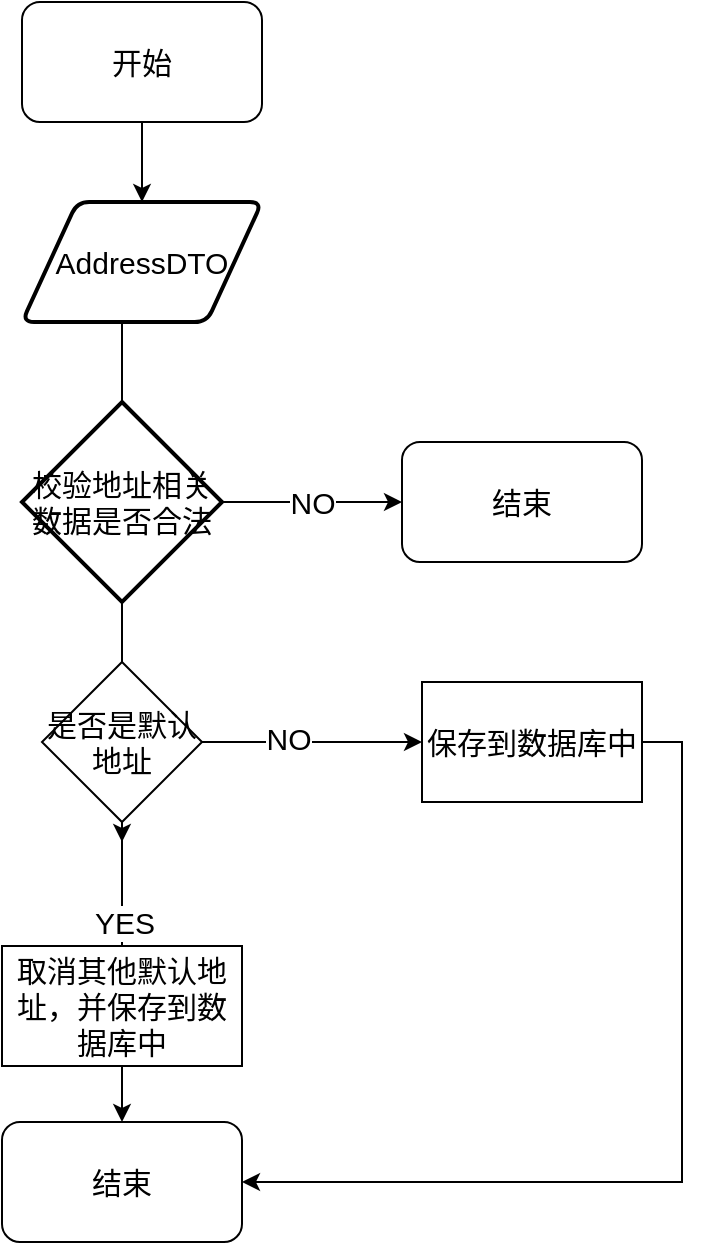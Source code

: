 <mxfile version="10.6.9" type="github"><diagram id="gkUaQnWMwYLOba_Qaf6D" name="Ã§Â¬Â¬ 1 Ã©Â¡Âµ"><mxGraphModel dx="1010" dy="1670" grid="1" gridSize="10" guides="1" tooltips="1" connect="1" arrows="1" fold="1" page="1" pageScale="1" pageWidth="827" pageHeight="1169" math="0" shadow="0"><root><mxCell id="0"/><mxCell id="1" parent="0"/><mxCell id="LdUix-uyqEdUe7wwsLQC-2" style="edgeStyle=orthogonalEdgeStyle;rounded=0;orthogonalLoop=1;jettySize=auto;html=1;exitX=0.5;exitY=1;exitDx=0;exitDy=0;fontSize=15;" parent="1" edge="1"><mxGeometry relative="1" as="geometry"><mxPoint x="320" y="200" as="targetPoint"/><mxPoint x="320" y="120" as="sourcePoint"/></mxGeometry></mxCell><mxCell id="LdUix-uyqEdUe7wwsLQC-3" value="" style="verticalLabelPosition=bottom;verticalAlign=top;html=1;strokeWidth=2;shape=parallelogram;perimeter=parallelogramPerimeter;whiteSpace=wrap;rounded=1;arcSize=12;size=0.23;fontSize=15;" parent="1" vertex="1"><mxGeometry x="270" y="60" width="120" height="60" as="geometry"/></mxCell><mxCell id="LdUix-uyqEdUe7wwsLQC-7" value="NO" style="edgeStyle=orthogonalEdgeStyle;rounded=0;orthogonalLoop=1;jettySize=auto;html=1;exitX=1;exitY=0.5;exitDx=0;exitDy=0;exitPerimeter=0;entryX=0;entryY=0.5;entryDx=0;entryDy=0;fontSize=15;" parent="1" source="LdUix-uyqEdUe7wwsLQC-4" target="LdUix-uyqEdUe7wwsLQC-11" edge="1"><mxGeometry relative="1" as="geometry"><mxPoint x="460" y="250" as="targetPoint"/></mxGeometry></mxCell><mxCell id="LdUix-uyqEdUe7wwsLQC-12" style="edgeStyle=orthogonalEdgeStyle;rounded=0;orthogonalLoop=1;jettySize=auto;html=1;exitX=0.5;exitY=1;exitDx=0;exitDy=0;exitPerimeter=0;fontSize=15;" parent="1" source="LdUix-uyqEdUe7wwsLQC-4" edge="1"><mxGeometry relative="1" as="geometry"><mxPoint x="320" y="380" as="targetPoint"/></mxGeometry></mxCell><mxCell id="LdUix-uyqEdUe7wwsLQC-4" value="&lt;font style=&quot;font-size: 15px;&quot;&gt;校验地址相关数据是否合法&lt;/font&gt;" style="strokeWidth=2;html=1;shape=mxgraph.flowchart.decision;whiteSpace=wrap;fontSize=15;" parent="1" vertex="1"><mxGeometry x="270" y="160" width="100" height="100" as="geometry"/></mxCell><mxCell id="LdUix-uyqEdUe7wwsLQC-5" value="AddressDTO" style="text;html=1;strokeColor=none;fillColor=none;align=center;verticalAlign=middle;whiteSpace=wrap;rounded=0;fontSize=15;" parent="1" vertex="1"><mxGeometry x="310" y="80" width="40" height="20" as="geometry"/></mxCell><mxCell id="LdUix-uyqEdUe7wwsLQC-10" style="edgeStyle=orthogonalEdgeStyle;rounded=0;orthogonalLoop=1;jettySize=auto;html=1;exitX=0.5;exitY=1;exitDx=0;exitDy=0;entryX=0.5;entryY=0;entryDx=0;entryDy=0;fontSize=15;" parent="1" source="LdUix-uyqEdUe7wwsLQC-9" target="LdUix-uyqEdUe7wwsLQC-3" edge="1"><mxGeometry relative="1" as="geometry"/></mxCell><mxCell id="LdUix-uyqEdUe7wwsLQC-9" value="开始" style="rounded=1;whiteSpace=wrap;html=1;fontSize=15;" parent="1" vertex="1"><mxGeometry x="270" y="-40" width="120" height="60" as="geometry"/></mxCell><mxCell id="LdUix-uyqEdUe7wwsLQC-11" value="结束" style="rounded=1;whiteSpace=wrap;html=1;fontSize=15;" parent="1" vertex="1"><mxGeometry x="460" y="180" width="120" height="60" as="geometry"/></mxCell><mxCell id="LdUix-uyqEdUe7wwsLQC-14" value="YES" style="edgeStyle=orthogonalEdgeStyle;rounded=0;orthogonalLoop=1;jettySize=auto;html=1;exitX=0.5;exitY=1;exitDx=0;exitDy=0;fontSize=15;" parent="1" source="LdUix-uyqEdUe7wwsLQC-13" edge="1"><mxGeometry relative="1" as="geometry"><mxPoint x="320" y="470" as="targetPoint"/></mxGeometry></mxCell><mxCell id="LdUix-uyqEdUe7wwsLQC-17" style="edgeStyle=orthogonalEdgeStyle;rounded=0;orthogonalLoop=1;jettySize=auto;html=1;exitX=1;exitY=0.5;exitDx=0;exitDy=0;entryX=0;entryY=0.5;entryDx=0;entryDy=0;fontSize=15;" parent="1" source="LdUix-uyqEdUe7wwsLQC-13" target="LdUix-uyqEdUe7wwsLQC-16" edge="1"><mxGeometry relative="1" as="geometry"/></mxCell><mxCell id="LdUix-uyqEdUe7wwsLQC-18" value="NO" style="text;html=1;resizable=0;points=[];align=center;verticalAlign=middle;labelBackgroundColor=#ffffff;fontSize=15;" parent="LdUix-uyqEdUe7wwsLQC-17" vertex="1" connectable="0"><mxGeometry x="-0.218" y="2" relative="1" as="geometry"><mxPoint as="offset"/></mxGeometry></mxCell><mxCell id="LdUix-uyqEdUe7wwsLQC-13" value="是否是默认地址" style="rhombus;whiteSpace=wrap;html=1;fontSize=15;" parent="1" vertex="1"><mxGeometry x="280" y="290" width="80" height="80" as="geometry"/></mxCell><mxCell id="LdUix-uyqEdUe7wwsLQC-20" style="edgeStyle=orthogonalEdgeStyle;rounded=0;orthogonalLoop=1;jettySize=auto;html=1;exitX=0.5;exitY=1;exitDx=0;exitDy=0;entryX=0.5;entryY=0;entryDx=0;entryDy=0;fontSize=15;" parent="1" source="LdUix-uyqEdUe7wwsLQC-15" target="LdUix-uyqEdUe7wwsLQC-19" edge="1"><mxGeometry relative="1" as="geometry"/></mxCell><mxCell id="LdUix-uyqEdUe7wwsLQC-15" value="取消其他默认地址，并保存到数据库中" style="rounded=0;whiteSpace=wrap;html=1;fontSize=15;" parent="1" vertex="1"><mxGeometry x="260" y="432" width="120" height="60" as="geometry"/></mxCell><mxCell id="LdUix-uyqEdUe7wwsLQC-21" style="edgeStyle=orthogonalEdgeStyle;rounded=0;orthogonalLoop=1;jettySize=auto;html=1;exitX=1;exitY=0.5;exitDx=0;exitDy=0;entryX=1;entryY=0.5;entryDx=0;entryDy=0;fontSize=15;" parent="1" source="LdUix-uyqEdUe7wwsLQC-16" target="LdUix-uyqEdUe7wwsLQC-19" edge="1"><mxGeometry relative="1" as="geometry"/></mxCell><mxCell id="LdUix-uyqEdUe7wwsLQC-16" value="保存到数据库中" style="rounded=0;whiteSpace=wrap;html=1;fontSize=15;" parent="1" vertex="1"><mxGeometry x="470" y="300" width="110" height="60" as="geometry"/></mxCell><mxCell id="LdUix-uyqEdUe7wwsLQC-19" value="结束" style="rounded=1;whiteSpace=wrap;html=1;fontSize=15;" parent="1" vertex="1"><mxGeometry x="260" y="520" width="120" height="60" as="geometry"/></mxCell></root></mxGraphModel></diagram><diagram id="-pW7bE5cVq1QRmpsakox" name="ç¬¬ 2 é¡µ"><mxGraphModel dx="1010" dy="501" grid="1" gridSize="10" guides="1" tooltips="1" connect="1" arrows="1" fold="1" page="1" pageScale="1" pageWidth="827" pageHeight="1169" math="0" shadow="0"><root><mxCell id="R0sRE--AdRdI6zVZm6If-0"/><mxCell id="R0sRE--AdRdI6zVZm6If-1" parent="R0sRE--AdRdI6zVZm6If-0"/><mxCell id="R0sRE--AdRdI6zVZm6If-9" style="edgeStyle=orthogonalEdgeStyle;rounded=0;orthogonalLoop=1;jettySize=auto;html=1;exitX=0.5;exitY=1;exitDx=0;exitDy=0;fontSize=16;" parent="R0sRE--AdRdI6zVZm6If-1" source="R0sRE--AdRdI6zVZm6If-2" target="R0sRE--AdRdI6zVZm6If-5" edge="1"><mxGeometry relative="1" as="geometry"/></mxCell><mxCell id="R0sRE--AdRdI6zVZm6If-2" value="开始" style="rounded=1;whiteSpace=wrap;html=1;fontSize=16;" parent="R0sRE--AdRdI6zVZm6If-1" vertex="1"><mxGeometry x="260" y="30" width="120" height="60" as="geometry"/></mxCell><mxCell id="R0sRE--AdRdI6zVZm6If-10" style="edgeStyle=orthogonalEdgeStyle;rounded=0;orthogonalLoop=1;jettySize=auto;html=1;exitX=0.5;exitY=1;exitDx=0;exitDy=0;entryX=0.5;entryY=0;entryDx=0;entryDy=0;fontSize=16;" parent="R0sRE--AdRdI6zVZm6If-1" source="R0sRE--AdRdI6zVZm6If-5" target="R0sRE--AdRdI6zVZm6If-6" edge="1"><mxGeometry relative="1" as="geometry"/></mxCell><mxCell id="R0sRE--AdRdI6zVZm6If-5" value="AppUserDTO" style="shape=parallelogram;perimeter=parallelogramPerimeter;whiteSpace=wrap;html=1;fontSize=16;" parent="R0sRE--AdRdI6zVZm6If-1" vertex="1"><mxGeometry x="260" y="120" width="120" height="60" as="geometry"/></mxCell><mxCell id="R0sRE--AdRdI6zVZm6If-11" style="edgeStyle=orthogonalEdgeStyle;rounded=0;orthogonalLoop=1;jettySize=auto;html=1;exitX=1;exitY=0.5;exitDx=0;exitDy=0;entryX=0;entryY=0.5;entryDx=0;entryDy=0;fontSize=16;" parent="R0sRE--AdRdI6zVZm6If-1" source="R0sRE--AdRdI6zVZm6If-6" target="R0sRE--AdRdI6zVZm6If-8" edge="1"><mxGeometry relative="1" as="geometry"/></mxCell><mxCell id="R0sRE--AdRdI6zVZm6If-12" style="edgeStyle=orthogonalEdgeStyle;rounded=0;orthogonalLoop=1;jettySize=auto;html=1;exitX=0.5;exitY=1;exitDx=0;exitDy=0;entryX=0.5;entryY=0;entryDx=0;entryDy=0;fontSize=16;" parent="R0sRE--AdRdI6zVZm6If-1" source="R0sRE--AdRdI6zVZm6If-6" edge="1"><mxGeometry relative="1" as="geometry"><mxPoint x="320" y="330" as="targetPoint"/></mxGeometry></mxCell><mxCell id="R0sRE--AdRdI6zVZm6If-6" value="参数校验" style="rhombus;whiteSpace=wrap;html=1;fontSize=16;" parent="R0sRE--AdRdI6zVZm6If-1" vertex="1"><mxGeometry x="280" y="210" width="80" height="80" as="geometry"/></mxCell><mxCell id="R0sRE--AdRdI6zVZm6If-8" value="结束" style="rounded=1;whiteSpace=wrap;html=1;fontSize=16;" parent="R0sRE--AdRdI6zVZm6If-1" vertex="1"><mxGeometry x="440" y="220" width="120" height="60" as="geometry"/></mxCell><mxCell id="R0sRE--AdRdI6zVZm6If-13" value="访问微信获取OpenID" style="rounded=0;whiteSpace=wrap;html=1;fontSize=16;" parent="R0sRE--AdRdI6zVZm6If-1" vertex="1"><mxGeometry x="260" y="330" width="120" height="60" as="geometry"/></mxCell><mxCell id="R0sRE--AdRdI6zVZm6If-18" style="edgeStyle=orthogonalEdgeStyle;rounded=0;orthogonalLoop=1;jettySize=auto;html=1;exitX=0.5;exitY=1;exitDx=0;exitDy=0;fontSize=16;" parent="R0sRE--AdRdI6zVZm6If-1" source="R0sRE--AdRdI6zVZm6If-13" target="R0sRE--AdRdI6zVZm6If-17" edge="1"><mxGeometry relative="1" as="geometry"><mxPoint x="320" y="480" as="sourcePoint"/></mxGeometry></mxCell><mxCell id="R0sRE--AdRdI6zVZm6If-21" value="YES&lt;br style=&quot;font-size: 16px;&quot;&gt;" style="edgeStyle=orthogonalEdgeStyle;rounded=0;orthogonalLoop=1;jettySize=auto;html=1;exitX=0.5;exitY=1;exitDx=0;exitDy=0;fontSize=16;" parent="R0sRE--AdRdI6zVZm6If-1" source="R0sRE--AdRdI6zVZm6If-17" target="R0sRE--AdRdI6zVZm6If-20" edge="1"><mxGeometry relative="1" as="geometry"/></mxCell><mxCell id="R0sRE--AdRdI6zVZm6If-23" value="NO" style="edgeStyle=orthogonalEdgeStyle;rounded=0;orthogonalLoop=1;jettySize=auto;html=1;exitX=1;exitY=0.5;exitDx=0;exitDy=0;entryX=0;entryY=0.5;entryDx=0;entryDy=0;fontSize=16;" parent="R0sRE--AdRdI6zVZm6If-1" source="R0sRE--AdRdI6zVZm6If-17" target="R0sRE--AdRdI6zVZm6If-19" edge="1"><mxGeometry relative="1" as="geometry"/></mxCell><mxCell id="R0sRE--AdRdI6zVZm6If-17" value="&lt;span style=&quot;font-size: 16px;&quot;&gt;根据OpenID查询数据库是否存在该用户&lt;/span&gt;" style="rhombus;whiteSpace=wrap;html=1;fontSize=16;" parent="R0sRE--AdRdI6zVZm6If-1" vertex="1"><mxGeometry x="235" y="440" width="170" height="70" as="geometry"/></mxCell><mxCell id="R0sRE--AdRdI6zVZm6If-25" style="edgeStyle=orthogonalEdgeStyle;rounded=0;orthogonalLoop=1;jettySize=auto;html=1;exitX=1;exitY=0.5;exitDx=0;exitDy=0;entryX=1;entryY=0.5;entryDx=0;entryDy=0;fontSize=16;" parent="R0sRE--AdRdI6zVZm6If-1" source="R0sRE--AdRdI6zVZm6If-19" target="R0sRE--AdRdI6zVZm6If-22" edge="1"><mxGeometry relative="1" as="geometry"/></mxCell><mxCell id="R0sRE--AdRdI6zVZm6If-19" value="将用户保存到数据库中" style="rounded=0;whiteSpace=wrap;html=1;fontSize=16;" parent="R0sRE--AdRdI6zVZm6If-1" vertex="1"><mxGeometry x="460" y="445" width="120" height="60" as="geometry"/></mxCell><mxCell id="R0sRE--AdRdI6zVZm6If-24" style="edgeStyle=orthogonalEdgeStyle;rounded=0;orthogonalLoop=1;jettySize=auto;html=1;exitX=0.5;exitY=1;exitDx=0;exitDy=0;entryX=0.5;entryY=0;entryDx=0;entryDy=0;fontSize=16;" parent="R0sRE--AdRdI6zVZm6If-1" source="R0sRE--AdRdI6zVZm6If-20" target="R0sRE--AdRdI6zVZm6If-22" edge="1"><mxGeometry relative="1" as="geometry"/></mxCell><mxCell id="R0sRE--AdRdI6zVZm6If-20" value="直接返回该用户信息" style="rounded=0;whiteSpace=wrap;html=1;fontSize=16;" parent="R0sRE--AdRdI6zVZm6If-1" vertex="1"><mxGeometry x="260" y="550" width="120" height="60" as="geometry"/></mxCell><mxCell id="R0sRE--AdRdI6zVZm6If-22" value="结束" style="rounded=1;whiteSpace=wrap;html=1;fontSize=16;" parent="R0sRE--AdRdI6zVZm6If-1" vertex="1"><mxGeometry x="260" y="650" width="120" height="60" as="geometry"/></mxCell></root></mxGraphModel></diagram><diagram id="B1YUDGkSIAcRqUu9yQeI" name="ç¬¬ 3 é¡µ"><mxGraphModel dx="1010" dy="501" grid="1" gridSize="10" guides="1" tooltips="1" connect="1" arrows="1" fold="1" page="1" pageScale="1" pageWidth="827" pageHeight="1169" math="0" shadow="0"><root><mxCell id="iAoLEnbX3gq9tyucTBw_-0"/><mxCell id="iAoLEnbX3gq9tyucTBw_-1" parent="iAoLEnbX3gq9tyucTBw_-0"/><mxCell id="iAoLEnbX3gq9tyucTBw_-2" style="edgeStyle=orthogonalEdgeStyle;rounded=0;orthogonalLoop=1;jettySize=auto;html=1;exitX=0.5;exitY=1;exitDx=0;exitDy=0;fontSize=16;" parent="iAoLEnbX3gq9tyucTBw_-1" source="iAoLEnbX3gq9tyucTBw_-3" target="iAoLEnbX3gq9tyucTBw_-5" edge="1"><mxGeometry relative="1" as="geometry"/></mxCell><mxCell id="iAoLEnbX3gq9tyucTBw_-3" value="开始" style="rounded=1;whiteSpace=wrap;html=1;fontSize=16;" parent="iAoLEnbX3gq9tyucTBw_-1" vertex="1"><mxGeometry x="260" y="30" width="120" height="60" as="geometry"/></mxCell><mxCell id="iAoLEnbX3gq9tyucTBw_-4" style="edgeStyle=orthogonalEdgeStyle;rounded=0;orthogonalLoop=1;jettySize=auto;html=1;exitX=0.5;exitY=1;exitDx=0;exitDy=0;entryX=0.5;entryY=0;entryDx=0;entryDy=0;fontSize=16;" parent="iAoLEnbX3gq9tyucTBw_-1" source="iAoLEnbX3gq9tyucTBw_-5" target="iAoLEnbX3gq9tyucTBw_-8" edge="1"><mxGeometry relative="1" as="geometry"/></mxCell><mxCell id="iAoLEnbX3gq9tyucTBw_-5" value="BoatDTO" style="shape=parallelogram;perimeter=parallelogramPerimeter;whiteSpace=wrap;html=1;fontSize=16;" parent="iAoLEnbX3gq9tyucTBw_-1" vertex="1"><mxGeometry x="260" y="120" width="120" height="60" as="geometry"/></mxCell><mxCell id="iAoLEnbX3gq9tyucTBw_-6" value="NO" style="edgeStyle=orthogonalEdgeStyle;rounded=0;orthogonalLoop=1;jettySize=auto;html=1;exitX=1;exitY=0.5;exitDx=0;exitDy=0;entryX=0;entryY=0.5;entryDx=0;entryDy=0;fontSize=16;" parent="iAoLEnbX3gq9tyucTBw_-1" source="iAoLEnbX3gq9tyucTBw_-8" target="iAoLEnbX3gq9tyucTBw_-9" edge="1"><mxGeometry relative="1" as="geometry"/></mxCell><mxCell id="iAoLEnbX3gq9tyucTBw_-8" value="参数校验" style="rhombus;whiteSpace=wrap;html=1;fontSize=16;" parent="iAoLEnbX3gq9tyucTBw_-1" vertex="1"><mxGeometry x="280" y="210" width="80" height="80" as="geometry"/></mxCell><mxCell id="iAoLEnbX3gq9tyucTBw_-9" value="结束" style="rounded=1;whiteSpace=wrap;html=1;fontSize=16;" parent="iAoLEnbX3gq9tyucTBw_-1" vertex="1"><mxGeometry x="440" y="220" width="120" height="60" as="geometry"/></mxCell><mxCell id="iAoLEnbX3gq9tyucTBw_-11" style="edgeStyle=orthogonalEdgeStyle;rounded=0;orthogonalLoop=1;jettySize=auto;html=1;fontSize=16;" parent="iAoLEnbX3gq9tyucTBw_-1" source="iAoLEnbX3gq9tyucTBw_-8" target="iAoLEnbX3gq9tyucTBw_-14" edge="1"><mxGeometry relative="1" as="geometry"><mxPoint x="320" y="390" as="sourcePoint"/></mxGeometry></mxCell><mxCell id="iAoLEnbX3gq9tyucTBw_-12" value="YES&lt;br style=&quot;font-size: 16px;&quot;&gt;" style="edgeStyle=orthogonalEdgeStyle;rounded=0;orthogonalLoop=1;jettySize=auto;html=1;exitX=0.5;exitY=1;exitDx=0;exitDy=0;fontSize=16;" parent="iAoLEnbX3gq9tyucTBw_-1" source="iAoLEnbX3gq9tyucTBw_-14" target="iAoLEnbX3gq9tyucTBw_-18" edge="1"><mxGeometry relative="1" as="geometry"/></mxCell><mxCell id="iAoLEnbX3gq9tyucTBw_-13" value="NO" style="edgeStyle=orthogonalEdgeStyle;rounded=0;orthogonalLoop=1;jettySize=auto;html=1;exitX=1;exitY=0.5;exitDx=0;exitDy=0;entryX=1;entryY=0.5;entryDx=0;entryDy=0;fontSize=16;" parent="iAoLEnbX3gq9tyucTBw_-1" source="iAoLEnbX3gq9tyucTBw_-14" target="iAoLEnbX3gq9tyucTBw_-19" edge="1"><mxGeometry relative="1" as="geometry"><mxPoint x="380" y="560" as="targetPoint"/></mxGeometry></mxCell><mxCell id="iAoLEnbX3gq9tyucTBw_-14" value="校验用户身份" style="rhombus;whiteSpace=wrap;html=1;fontSize=16;" parent="iAoLEnbX3gq9tyucTBw_-1" vertex="1"><mxGeometry x="235" y="320" width="170" height="70" as="geometry"/></mxCell><mxCell id="iAoLEnbX3gq9tyucTBw_-17" style="edgeStyle=orthogonalEdgeStyle;rounded=0;orthogonalLoop=1;jettySize=auto;html=1;exitX=0.5;exitY=1;exitDx=0;exitDy=0;entryX=0.5;entryY=0;entryDx=0;entryDy=0;fontSize=16;" parent="iAoLEnbX3gq9tyucTBw_-1" source="iAoLEnbX3gq9tyucTBw_-18" target="iAoLEnbX3gq9tyucTBw_-19" edge="1"><mxGeometry relative="1" as="geometry"><mxPoint x="320" y="530" as="targetPoint"/></mxGeometry></mxCell><mxCell id="iAoLEnbX3gq9tyucTBw_-18" value="将数据保存到数据库中" style="rounded=0;whiteSpace=wrap;html=1;fontSize=16;" parent="iAoLEnbX3gq9tyucTBw_-1" vertex="1"><mxGeometry x="260" y="430" width="120" height="60" as="geometry"/></mxCell><mxCell id="iAoLEnbX3gq9tyucTBw_-19" value="结束" style="rounded=1;whiteSpace=wrap;html=1;fontSize=16;" parent="iAoLEnbX3gq9tyucTBw_-1" vertex="1"><mxGeometry x="260" y="550" width="120" height="60" as="geometry"/></mxCell></root></mxGraphModel></diagram></mxfile>